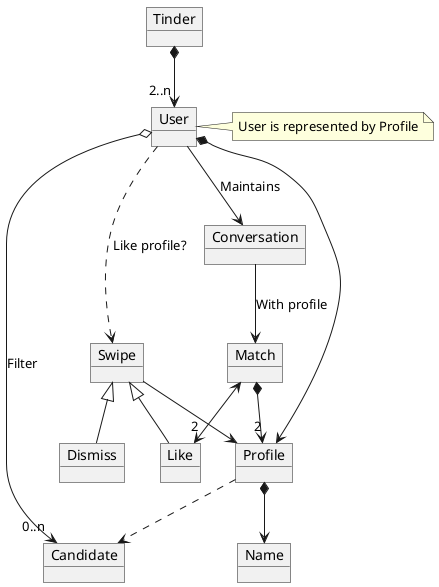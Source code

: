 @startuml domain model

object Tinder
object Match
object Like
object Dismiss
object Swipe
object Candidate
object User
note right
User is represented by Profile
end note
object Profile
object Name
object Conversation

User ..> Swipe : "Like profile?"
User *--> Profile

Tinder *--> "2..n" User
Profile *--> Name

Like -up-|> Swipe
Dismiss -up-|> Swipe
User o-down-> "0..n" Candidate: "Filter"

Profile ..> Candidate
Conversation --> Match: "With profile"

Swipe --> Profile
Match *--> "2" Profile
Match <--> "2" Like

User --> Conversation: "Maintains"

@enduml